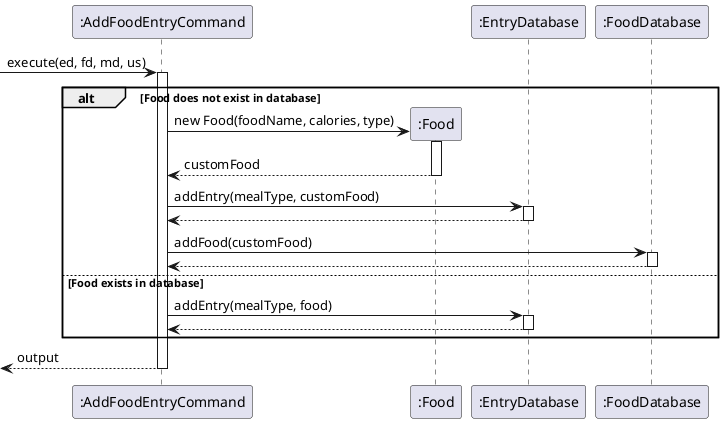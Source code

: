 @startuml
'https://plantuml.com/sequence-diagram


-> ":AddFoodEntryCommand": execute(ed, fd, md, us)
activate ":AddFoodEntryCommand"
alt Food does not exist in database

    create ":Food"
    ":AddFoodEntryCommand" -> ":Food" : new Food(foodName, calories, type)
    activate ":Food"
    return customFood

    ":AddFoodEntryCommand" -> ":EntryDatabase" : addEntry(mealType, customFood)
    activate ":EntryDatabase"
    return

    ":AddFoodEntryCommand" -> ":FoodDatabase" : addFood(customFood)
    activate ":FoodDatabase"
    return

else Food exists in database

    ":AddFoodEntryCommand" -> ":EntryDatabase" : addEntry(mealType, food)
    activate ":EntryDatabase"
    return

end
return output

@enduml
